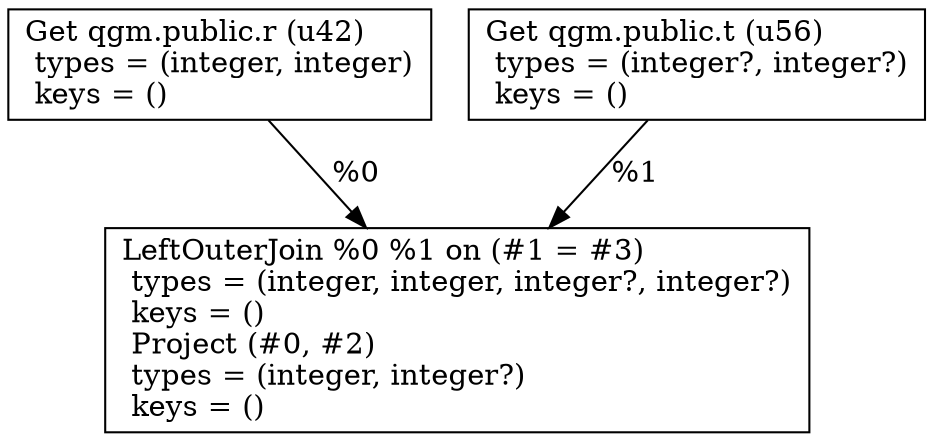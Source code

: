 digraph G {
    node0 [shape = record, label=" Get qgm.public.r (u42)\l  types = (integer, integer)\l  keys = ()\l"]
    node1 [shape = record, label=" Get qgm.public.t (u56)\l  types = (integer?, integer?)\l  keys = ()\l"]
    node2 [shape = record, label=" LeftOuterJoin %0 %1 on (#1 = #3)\l  types = (integer, integer, integer?, integer?)\l  keys = ()\l Project (#0, #2)\l  types = (integer, integer?)\l  keys = ()\l"]
    node1 -> node2 [label = "%1\l"]
    node0 -> node2 [label = "%0\l"]
}
